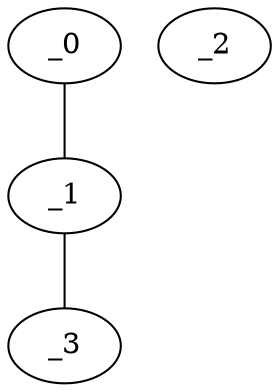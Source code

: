 graph WP1_0037 {
	_0	 [x="0.551089",
		y="3.04257"];
	_1	 [x="1.00647",
		y="0.394379"];
	_0 -- _1;
	_3	 [x="1.51914",
		y="1.89437"];
	_1 -- _3;
	_2	 [x="2.53127",
		y="3.06646"];
}
